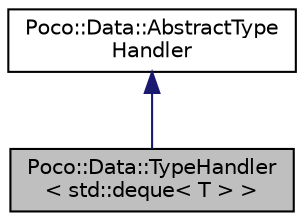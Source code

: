 digraph "Poco::Data::TypeHandler&lt; std::deque&lt; T &gt; &gt;"
{
 // LATEX_PDF_SIZE
  edge [fontname="Helvetica",fontsize="10",labelfontname="Helvetica",labelfontsize="10"];
  node [fontname="Helvetica",fontsize="10",shape=record];
  Node1 [label="Poco::Data::TypeHandler\l\< std::deque\< T \> \>",height=0.2,width=0.4,color="black", fillcolor="grey75", style="filled", fontcolor="black",tooltip="Specialization of type handler for std::deque."];
  Node2 -> Node1 [dir="back",color="midnightblue",fontsize="10",style="solid"];
  Node2 [label="Poco::Data::AbstractType\lHandler",height=0.2,width=0.4,color="black", fillcolor="white", style="filled",URL="$classPoco_1_1Data_1_1AbstractTypeHandler.html",tooltip=" "];
}
